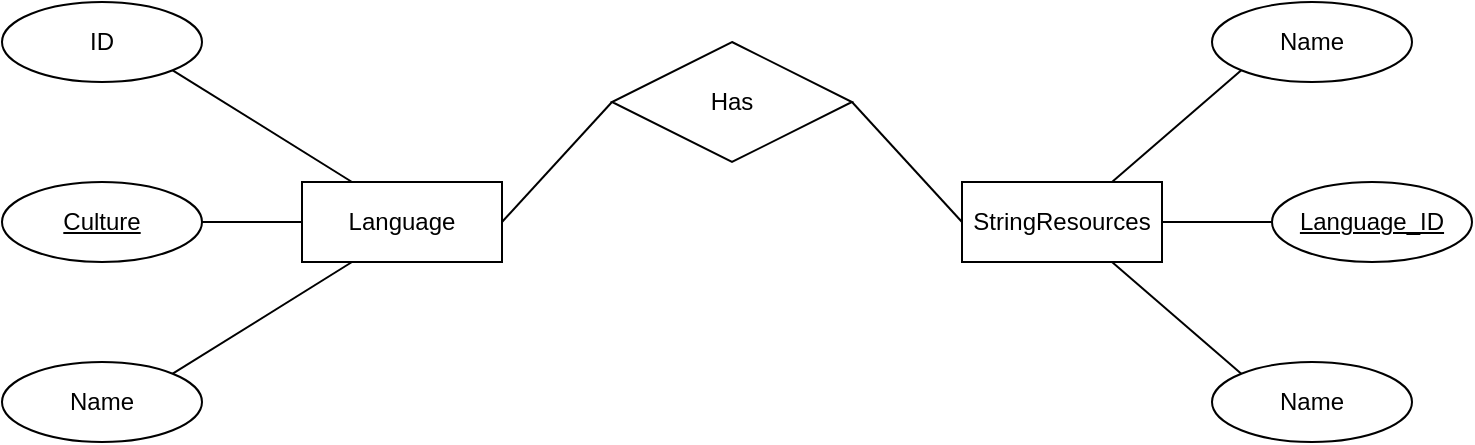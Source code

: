 <mxfile version="16.5.1" type="device"><diagram id="R2lEEEUBdFMjLlhIrx00" name="Page-1"><mxGraphModel dx="1237" dy="752" grid="1" gridSize="10" guides="1" tooltips="1" connect="1" arrows="1" fold="1" page="1" pageScale="1" pageWidth="850" pageHeight="1100" math="0" shadow="0" extFonts="Permanent Marker^https://fonts.googleapis.com/css?family=Permanent+Marker"><root><mxCell id="0"/><mxCell id="1" parent="0"/><mxCell id="aOW0xpbUSgIqvFBtogcx-1" value="Language" style="whiteSpace=wrap;html=1;align=center;" vertex="1" parent="1"><mxGeometry x="170" y="220" width="100" height="40" as="geometry"/></mxCell><mxCell id="aOW0xpbUSgIqvFBtogcx-2" value="ID" style="ellipse;whiteSpace=wrap;html=1;align=center;" vertex="1" parent="1"><mxGeometry x="20" y="130" width="100" height="40" as="geometry"/></mxCell><mxCell id="aOW0xpbUSgIqvFBtogcx-3" value="&lt;u&gt;Culture&lt;/u&gt;" style="ellipse;whiteSpace=wrap;html=1;align=center;" vertex="1" parent="1"><mxGeometry x="20" y="220" width="100" height="40" as="geometry"/></mxCell><mxCell id="aOW0xpbUSgIqvFBtogcx-4" value="Name" style="ellipse;whiteSpace=wrap;html=1;align=center;" vertex="1" parent="1"><mxGeometry x="20" y="310" width="100" height="40" as="geometry"/></mxCell><mxCell id="aOW0xpbUSgIqvFBtogcx-5" value="" style="endArrow=none;html=1;rounded=0;exitX=1;exitY=1;exitDx=0;exitDy=0;entryX=0.25;entryY=0;entryDx=0;entryDy=0;" edge="1" parent="1" source="aOW0xpbUSgIqvFBtogcx-2" target="aOW0xpbUSgIqvFBtogcx-1"><mxGeometry width="50" height="50" relative="1" as="geometry"><mxPoint x="170" y="210" as="sourcePoint"/><mxPoint x="220" y="160" as="targetPoint"/></mxGeometry></mxCell><mxCell id="aOW0xpbUSgIqvFBtogcx-6" value="" style="endArrow=none;html=1;rounded=0;exitX=1;exitY=0.5;exitDx=0;exitDy=0;entryX=0;entryY=0.5;entryDx=0;entryDy=0;" edge="1" parent="1" source="aOW0xpbUSgIqvFBtogcx-3" target="aOW0xpbUSgIqvFBtogcx-1"><mxGeometry width="50" height="50" relative="1" as="geometry"><mxPoint x="130" y="250" as="sourcePoint"/><mxPoint x="180" y="200" as="targetPoint"/></mxGeometry></mxCell><mxCell id="aOW0xpbUSgIqvFBtogcx-7" value="" style="endArrow=none;html=1;rounded=0;entryX=0.25;entryY=1;entryDx=0;entryDy=0;exitX=1;exitY=0;exitDx=0;exitDy=0;" edge="1" parent="1" source="aOW0xpbUSgIqvFBtogcx-4" target="aOW0xpbUSgIqvFBtogcx-1"><mxGeometry width="50" height="50" relative="1" as="geometry"><mxPoint x="130" y="340" as="sourcePoint"/><mxPoint x="180" y="290" as="targetPoint"/></mxGeometry></mxCell><mxCell id="aOW0xpbUSgIqvFBtogcx-8" value="StringResources" style="whiteSpace=wrap;html=1;align=center;" vertex="1" parent="1"><mxGeometry x="500" y="220" width="100" height="40" as="geometry"/></mxCell><mxCell id="aOW0xpbUSgIqvFBtogcx-10" value="&lt;u&gt;Language_ID&lt;/u&gt;" style="ellipse;whiteSpace=wrap;html=1;align=center;" vertex="1" parent="1"><mxGeometry x="655" y="220" width="100" height="40" as="geometry"/></mxCell><mxCell id="aOW0xpbUSgIqvFBtogcx-11" value="" style="endArrow=none;html=1;rounded=0;entryX=0;entryY=0.5;entryDx=0;entryDy=0;exitX=1;exitY=0.5;exitDx=0;exitDy=0;" edge="1" parent="1" source="aOW0xpbUSgIqvFBtogcx-8" target="aOW0xpbUSgIqvFBtogcx-10"><mxGeometry width="50" height="50" relative="1" as="geometry"><mxPoint x="595" y="340" as="sourcePoint"/><mxPoint x="645" y="290" as="targetPoint"/></mxGeometry></mxCell><mxCell id="aOW0xpbUSgIqvFBtogcx-12" value="Name" style="ellipse;whiteSpace=wrap;html=1;align=center;" vertex="1" parent="1"><mxGeometry x="625" y="310" width="100" height="40" as="geometry"/></mxCell><mxCell id="aOW0xpbUSgIqvFBtogcx-13" value="" style="endArrow=none;html=1;rounded=0;entryX=0.75;entryY=1;entryDx=0;entryDy=0;exitX=0;exitY=0;exitDx=0;exitDy=0;" edge="1" parent="1" source="aOW0xpbUSgIqvFBtogcx-12" target="aOW0xpbUSgIqvFBtogcx-8"><mxGeometry width="50" height="50" relative="1" as="geometry"><mxPoint x="615" y="350" as="sourcePoint"/><mxPoint x="665" y="300" as="targetPoint"/></mxGeometry></mxCell><mxCell id="aOW0xpbUSgIqvFBtogcx-14" value="Name" style="ellipse;whiteSpace=wrap;html=1;align=center;" vertex="1" parent="1"><mxGeometry x="625" y="130" width="100" height="40" as="geometry"/></mxCell><mxCell id="aOW0xpbUSgIqvFBtogcx-15" value="" style="endArrow=none;html=1;rounded=0;entryX=0;entryY=1;entryDx=0;entryDy=0;exitX=0.75;exitY=0;exitDx=0;exitDy=0;" edge="1" parent="1" source="aOW0xpbUSgIqvFBtogcx-8" target="aOW0xpbUSgIqvFBtogcx-14"><mxGeometry width="50" height="50" relative="1" as="geometry"><mxPoint x="535" y="210" as="sourcePoint"/><mxPoint x="585" y="160" as="targetPoint"/></mxGeometry></mxCell><mxCell id="aOW0xpbUSgIqvFBtogcx-16" value="Has" style="shape=rhombus;perimeter=rhombusPerimeter;whiteSpace=wrap;html=1;align=center;" vertex="1" parent="1"><mxGeometry x="325" y="150" width="120" height="60" as="geometry"/></mxCell><mxCell id="aOW0xpbUSgIqvFBtogcx-17" value="" style="endArrow=none;html=1;rounded=0;entryX=1;entryY=0.5;entryDx=0;entryDy=0;exitX=0;exitY=0.5;exitDx=0;exitDy=0;" edge="1" parent="1" source="aOW0xpbUSgIqvFBtogcx-16" target="aOW0xpbUSgIqvFBtogcx-1"><mxGeometry width="50" height="50" relative="1" as="geometry"><mxPoint x="300" y="410" as="sourcePoint"/><mxPoint x="350" y="360" as="targetPoint"/></mxGeometry></mxCell><mxCell id="aOW0xpbUSgIqvFBtogcx-18" value="" style="endArrow=none;html=1;rounded=0;entryX=0;entryY=0.5;entryDx=0;entryDy=0;exitX=1;exitY=0.5;exitDx=0;exitDy=0;" edge="1" parent="1" source="aOW0xpbUSgIqvFBtogcx-16" target="aOW0xpbUSgIqvFBtogcx-8"><mxGeometry width="50" height="50" relative="1" as="geometry"><mxPoint x="430" y="320" as="sourcePoint"/><mxPoint x="480" y="270" as="targetPoint"/></mxGeometry></mxCell></root></mxGraphModel></diagram></mxfile>